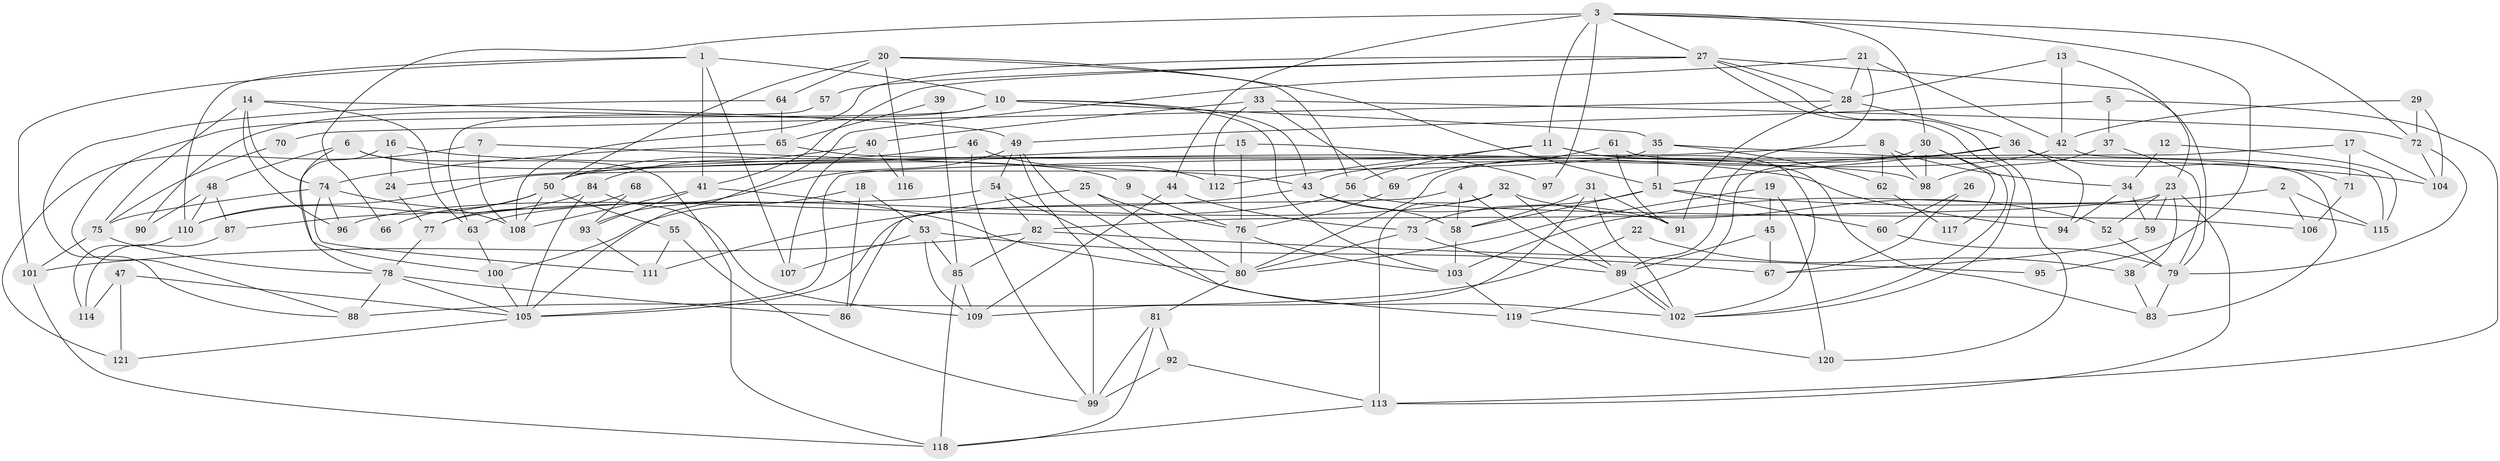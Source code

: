 // coarse degree distribution, {2: 0.19444444444444445, 6: 0.08333333333333333, 3: 0.2222222222222222, 4: 0.2222222222222222, 9: 0.05555555555555555, 5: 0.05555555555555555, 15: 0.027777777777777776, 11: 0.027777777777777776, 7: 0.05555555555555555, 10: 0.027777777777777776, 12: 0.027777777777777776}
// Generated by graph-tools (version 1.1) at 2025/54/03/04/25 21:54:20]
// undirected, 121 vertices, 242 edges
graph export_dot {
graph [start="1"]
  node [color=gray90,style=filled];
  1;
  2;
  3;
  4;
  5;
  6;
  7;
  8;
  9;
  10;
  11;
  12;
  13;
  14;
  15;
  16;
  17;
  18;
  19;
  20;
  21;
  22;
  23;
  24;
  25;
  26;
  27;
  28;
  29;
  30;
  31;
  32;
  33;
  34;
  35;
  36;
  37;
  38;
  39;
  40;
  41;
  42;
  43;
  44;
  45;
  46;
  47;
  48;
  49;
  50;
  51;
  52;
  53;
  54;
  55;
  56;
  57;
  58;
  59;
  60;
  61;
  62;
  63;
  64;
  65;
  66;
  67;
  68;
  69;
  70;
  71;
  72;
  73;
  74;
  75;
  76;
  77;
  78;
  79;
  80;
  81;
  82;
  83;
  84;
  85;
  86;
  87;
  88;
  89;
  90;
  91;
  92;
  93;
  94;
  95;
  96;
  97;
  98;
  99;
  100;
  101;
  102;
  103;
  104;
  105;
  106;
  107;
  108;
  109;
  110;
  111;
  112;
  113;
  114;
  115;
  116;
  117;
  118;
  119;
  120;
  121;
  1 -- 10;
  1 -- 41;
  1 -- 101;
  1 -- 107;
  1 -- 110;
  2 -- 103;
  2 -- 115;
  2 -- 106;
  3 -- 30;
  3 -- 27;
  3 -- 11;
  3 -- 44;
  3 -- 66;
  3 -- 72;
  3 -- 95;
  3 -- 97;
  4 -- 58;
  4 -- 105;
  4 -- 89;
  5 -- 49;
  5 -- 113;
  5 -- 37;
  6 -- 100;
  6 -- 118;
  6 -- 9;
  6 -- 48;
  7 -- 121;
  7 -- 108;
  7 -- 43;
  8 -- 105;
  8 -- 98;
  8 -- 34;
  8 -- 62;
  9 -- 76;
  10 -- 103;
  10 -- 43;
  10 -- 35;
  10 -- 88;
  10 -- 90;
  11 -- 102;
  11 -- 56;
  11 -- 83;
  11 -- 112;
  12 -- 115;
  12 -- 34;
  13 -- 28;
  13 -- 42;
  13 -- 23;
  14 -- 75;
  14 -- 96;
  14 -- 49;
  14 -- 63;
  14 -- 74;
  15 -- 24;
  15 -- 76;
  15 -- 97;
  16 -- 78;
  16 -- 94;
  16 -- 24;
  17 -- 104;
  17 -- 71;
  17 -- 119;
  18 -- 86;
  18 -- 53;
  18 -- 100;
  19 -- 80;
  19 -- 120;
  19 -- 45;
  20 -- 51;
  20 -- 50;
  20 -- 56;
  20 -- 64;
  20 -- 116;
  21 -- 42;
  21 -- 89;
  21 -- 28;
  21 -- 105;
  22 -- 38;
  22 -- 88;
  23 -- 82;
  23 -- 38;
  23 -- 52;
  23 -- 59;
  23 -- 113;
  24 -- 77;
  25 -- 80;
  25 -- 76;
  25 -- 86;
  26 -- 67;
  26 -- 60;
  27 -- 28;
  27 -- 79;
  27 -- 41;
  27 -- 57;
  27 -- 102;
  27 -- 108;
  27 -- 120;
  28 -- 91;
  28 -- 36;
  28 -- 70;
  29 -- 104;
  29 -- 72;
  29 -- 42;
  30 -- 80;
  30 -- 102;
  30 -- 98;
  30 -- 117;
  31 -- 109;
  31 -- 102;
  31 -- 58;
  31 -- 91;
  32 -- 63;
  32 -- 89;
  32 -- 52;
  32 -- 113;
  33 -- 112;
  33 -- 69;
  33 -- 40;
  33 -- 72;
  34 -- 59;
  34 -- 94;
  35 -- 51;
  35 -- 62;
  35 -- 104;
  35 -- 110;
  36 -- 50;
  36 -- 51;
  36 -- 71;
  36 -- 94;
  37 -- 79;
  37 -- 98;
  38 -- 83;
  39 -- 65;
  39 -- 85;
  40 -- 84;
  40 -- 107;
  40 -- 116;
  41 -- 93;
  41 -- 80;
  41 -- 108;
  42 -- 43;
  42 -- 115;
  43 -- 58;
  43 -- 91;
  43 -- 111;
  44 -- 73;
  44 -- 109;
  45 -- 89;
  45 -- 67;
  46 -- 50;
  46 -- 99;
  46 -- 112;
  47 -- 105;
  47 -- 114;
  47 -- 121;
  48 -- 110;
  48 -- 87;
  48 -- 90;
  49 -- 54;
  49 -- 93;
  49 -- 99;
  49 -- 119;
  50 -- 108;
  50 -- 55;
  50 -- 66;
  50 -- 87;
  51 -- 73;
  51 -- 58;
  51 -- 60;
  51 -- 115;
  52 -- 79;
  53 -- 109;
  53 -- 107;
  53 -- 67;
  53 -- 85;
  54 -- 102;
  54 -- 82;
  54 -- 77;
  55 -- 99;
  55 -- 111;
  56 -- 96;
  56 -- 106;
  57 -- 63;
  58 -- 103;
  59 -- 67;
  60 -- 79;
  61 -- 83;
  61 -- 91;
  61 -- 69;
  62 -- 117;
  63 -- 100;
  64 -- 65;
  64 -- 88;
  65 -- 98;
  65 -- 74;
  68 -- 93;
  68 -- 77;
  69 -- 76;
  70 -- 75;
  71 -- 106;
  72 -- 79;
  72 -- 104;
  73 -- 89;
  73 -- 80;
  74 -- 108;
  74 -- 75;
  74 -- 96;
  74 -- 111;
  75 -- 101;
  75 -- 78;
  76 -- 80;
  76 -- 103;
  77 -- 78;
  78 -- 88;
  78 -- 86;
  78 -- 105;
  79 -- 83;
  80 -- 81;
  81 -- 118;
  81 -- 92;
  81 -- 99;
  82 -- 85;
  82 -- 101;
  82 -- 95;
  84 -- 110;
  84 -- 105;
  84 -- 109;
  85 -- 109;
  85 -- 118;
  87 -- 114;
  89 -- 102;
  89 -- 102;
  92 -- 99;
  92 -- 113;
  93 -- 111;
  100 -- 105;
  101 -- 118;
  103 -- 119;
  105 -- 121;
  110 -- 114;
  113 -- 118;
  119 -- 120;
}
